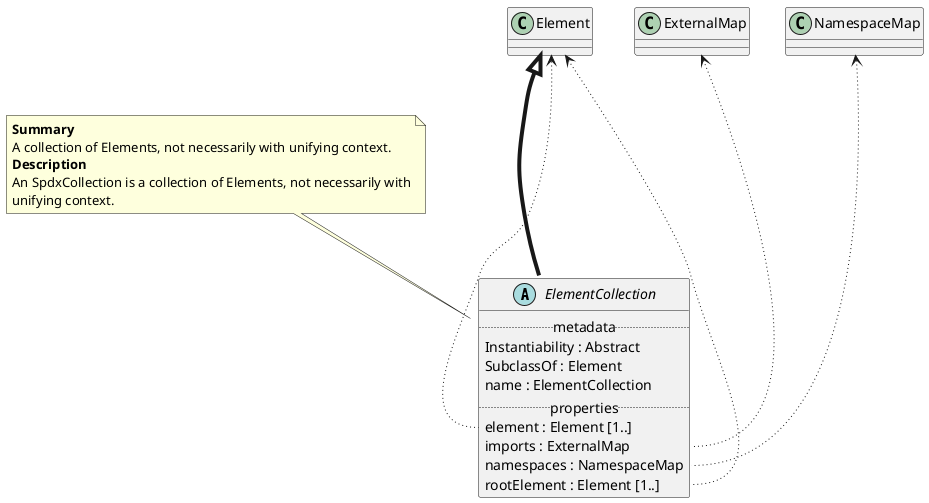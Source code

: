 @startuml
abstract ElementCollection {
.. metadata ..
    Instantiability : Abstract
    SubclassOf : Element
    name : ElementCollection
.. properties ..
    element : Element [1..]
    imports : ExternalMap 
    namespaces : NamespaceMap 
    rootElement : Element [1..]
}
note top of ElementCollection
<b>Summary</b>
A collection of Elements, not necessarily with unifying context.
<b>Description</b>
An SpdxCollection is a collection of Elements, not necessarily with
unifying context.
end note
"Element" <|-[thickness=4]- "ElementCollection"
"Element" <-[dotted]-- "ElementCollection::element"
"ExternalMap" <-[dotted]-- "ElementCollection::imports"
"NamespaceMap" <-[dotted]-- "ElementCollection::namespaces"
"Element" <-[dotted]-- "ElementCollection::rootElement"
@enduml
